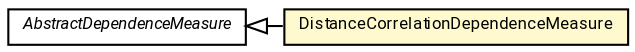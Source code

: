 #!/usr/local/bin/dot
#
# Class diagram 
# Generated by UMLGraph version R5_7_2-60-g0e99a6 (http://www.spinellis.gr/umlgraph/)
#

digraph G {
	graph [fontnames="svg"]
	edge [fontname="Roboto",fontsize=7,labelfontname="Roboto",labelfontsize=7,color="black"];
	node [fontname="Roboto",fontcolor="black",fontsize=8,shape=plaintext,margin=0,width=0,height=0];
	nodesep=0.15;
	ranksep=0.25;
	rankdir=LR;
	// de.lmu.ifi.dbs.elki.math.statistics.dependence.DistanceCorrelationDependenceMeasure
	c3383702 [label=<<table title="de.lmu.ifi.dbs.elki.math.statistics.dependence.DistanceCorrelationDependenceMeasure" border="0" cellborder="1" cellspacing="0" cellpadding="2" bgcolor="lemonChiffon" href="DistanceCorrelationDependenceMeasure.html" target="_parent">
		<tr><td><table border="0" cellspacing="0" cellpadding="1">
		<tr><td align="center" balign="center"> <font face="Roboto">DistanceCorrelationDependenceMeasure</font> </td></tr>
		</table></td></tr>
		</table>>, URL="DistanceCorrelationDependenceMeasure.html"];
	// de.lmu.ifi.dbs.elki.math.statistics.dependence.AbstractDependenceMeasure
	c3383704 [label=<<table title="de.lmu.ifi.dbs.elki.math.statistics.dependence.AbstractDependenceMeasure" border="0" cellborder="1" cellspacing="0" cellpadding="2" href="AbstractDependenceMeasure.html" target="_parent">
		<tr><td><table border="0" cellspacing="0" cellpadding="1">
		<tr><td align="center" balign="center"> <font face="Roboto"><i>AbstractDependenceMeasure</i></font> </td></tr>
		</table></td></tr>
		</table>>, URL="AbstractDependenceMeasure.html"];
	// de.lmu.ifi.dbs.elki.math.statistics.dependence.DistanceCorrelationDependenceMeasure extends de.lmu.ifi.dbs.elki.math.statistics.dependence.AbstractDependenceMeasure
	c3383704 -> c3383702 [arrowtail=empty,dir=back,weight=10];
}


